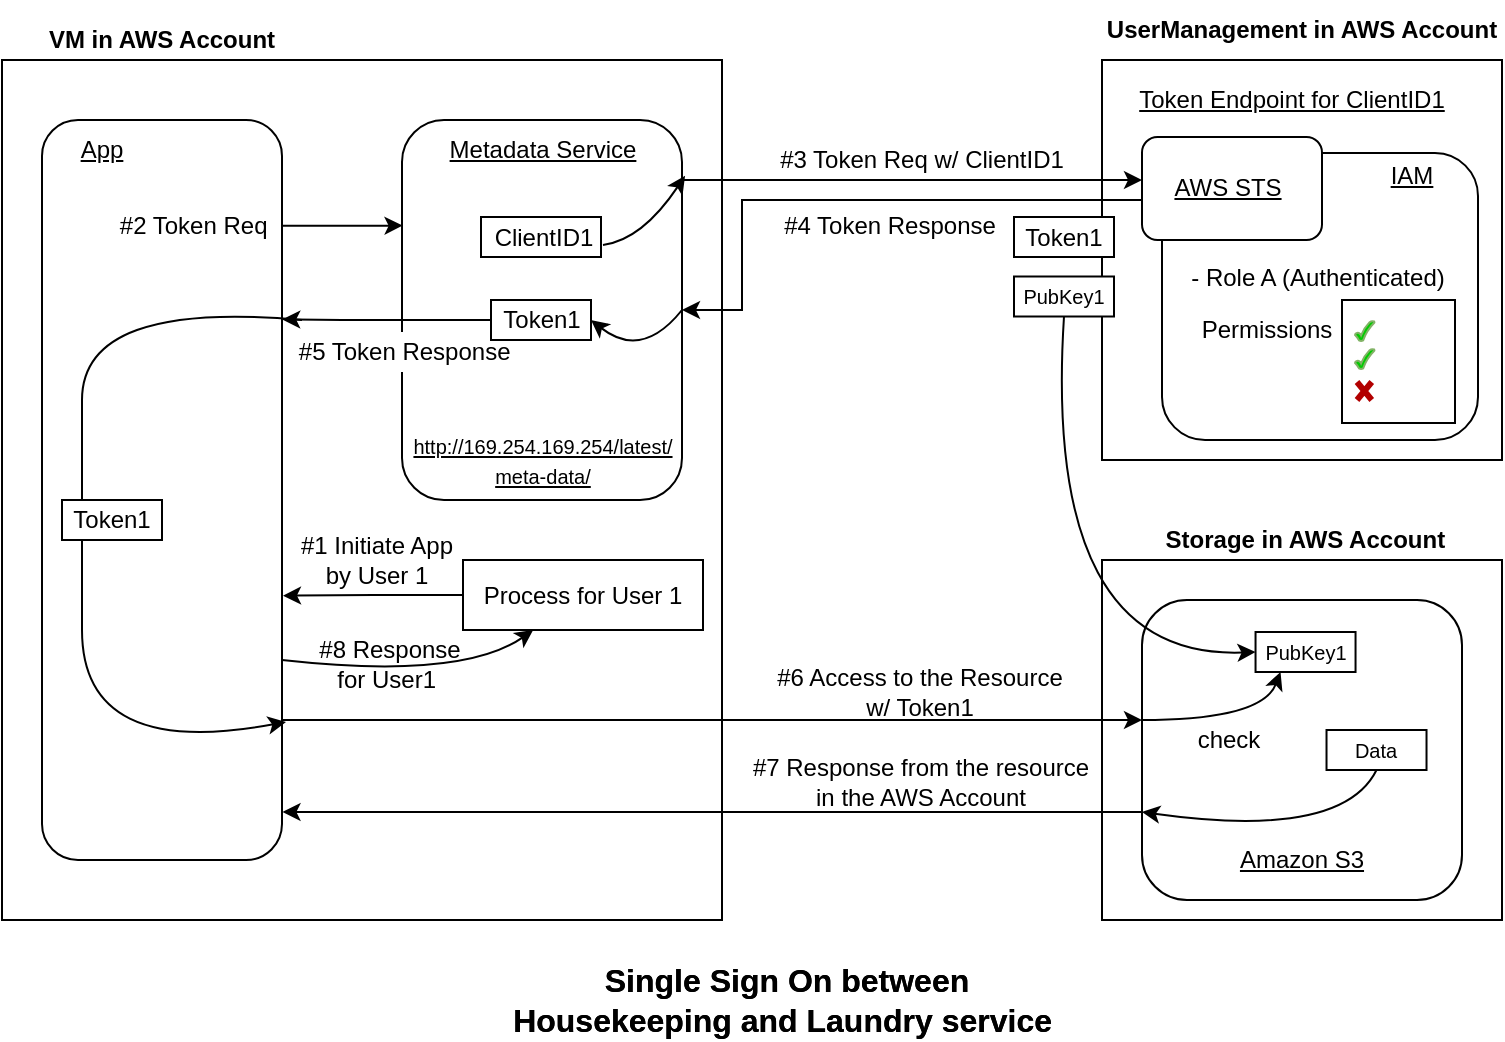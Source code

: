 <mxfile version="22.1.18" type="github">
  <diagram id="--nqma7Hxtt_wLqLNTel" name="Page-1">
    <mxGraphModel dx="1354" dy="607" grid="1" gridSize="10" guides="1" tooltips="1" connect="1" arrows="1" fold="1" page="1" pageScale="1" pageWidth="827" pageHeight="1169" math="0" shadow="0">
      <root>
        <mxCell id="0" />
        <mxCell id="1" parent="0" />
        <mxCell id="2p3ya99PdbGUZq53EWPI-104" value="&lt;font style=&quot;font-size: 16px;&quot;&gt;Single Sign On between &lt;br&gt;Housekeeping and Laundry service&amp;nbsp;&lt;/font&gt;" style="text;html=1;strokeColor=none;fillColor=none;align=center;verticalAlign=middle;whiteSpace=wrap;rounded=0;fontStyle=1;strokeWidth=1;" parent="1" vertex="1">
          <mxGeometry x="280" y="600" width="324.5" height="40" as="geometry" />
        </mxCell>
        <mxCell id="7Hku4VnpBYhlYyxRDQoS-1" value="&lt;font style=&quot;font-size: 16px;&quot;&gt;Single Sign On between &lt;br&gt;Housekeeping and Laundry service&amp;nbsp;&lt;/font&gt;" style="text;html=1;strokeColor=none;fillColor=none;align=center;verticalAlign=middle;whiteSpace=wrap;rounded=0;fontStyle=1;strokeWidth=1;" parent="1" vertex="1">
          <mxGeometry x="280" y="600" width="324.5" height="40" as="geometry" />
        </mxCell>
        <mxCell id="xnxxghSEEJ19CdkDyZbs-1" value="" style="rounded=0;whiteSpace=wrap;html=1;" vertex="1" parent="1">
          <mxGeometry x="50" y="150" width="360" height="430" as="geometry" />
        </mxCell>
        <mxCell id="xnxxghSEEJ19CdkDyZbs-2" style="edgeStyle=orthogonalEdgeStyle;rounded=0;orthogonalLoop=1;jettySize=auto;html=1;exitX=0.996;exitY=0.216;exitDx=0;exitDy=0;exitPerimeter=0;entryX=0.002;entryY=0.42;entryDx=0;entryDy=0;entryPerimeter=0;" edge="1" parent="1">
          <mxGeometry relative="1" as="geometry">
            <mxPoint x="189.52" y="232.92" as="sourcePoint" />
            <mxPoint x="250.28" y="232.8" as="targetPoint" />
            <Array as="points">
              <mxPoint x="240" y="233" />
              <mxPoint x="240" y="233" />
            </Array>
          </mxGeometry>
        </mxCell>
        <mxCell id="xnxxghSEEJ19CdkDyZbs-3" value="" style="rounded=1;whiteSpace=wrap;html=1;" vertex="1" parent="1">
          <mxGeometry x="70" y="180" width="120" height="370" as="geometry" />
        </mxCell>
        <mxCell id="xnxxghSEEJ19CdkDyZbs-4" value="App" style="text;html=1;strokeColor=none;fillColor=none;align=center;verticalAlign=middle;whiteSpace=wrap;rounded=0;fontStyle=4" vertex="1" parent="1">
          <mxGeometry x="80" y="185" width="40" height="20" as="geometry" />
        </mxCell>
        <mxCell id="xnxxghSEEJ19CdkDyZbs-5" value="VM in AWS Account" style="text;html=1;strokeColor=none;fillColor=none;align=center;verticalAlign=middle;whiteSpace=wrap;rounded=0;fontStyle=1" vertex="1" parent="1">
          <mxGeometry x="50" y="130" width="160" height="20" as="geometry" />
        </mxCell>
        <mxCell id="xnxxghSEEJ19CdkDyZbs-6" value="" style="rounded=0;whiteSpace=wrap;html=1;" vertex="1" parent="1">
          <mxGeometry x="600" y="150" width="200" height="200" as="geometry" />
        </mxCell>
        <mxCell id="xnxxghSEEJ19CdkDyZbs-7" value="UserManagement in AWS Account" style="text;html=1;strokeColor=none;fillColor=none;align=center;verticalAlign=middle;whiteSpace=wrap;rounded=0;fontStyle=1" vertex="1" parent="1">
          <mxGeometry x="600" y="120" width="200" height="30" as="geometry" />
        </mxCell>
        <mxCell id="xnxxghSEEJ19CdkDyZbs-8" value="#4 Token Response" style="text;html=1;strokeColor=none;fillColor=none;align=center;verticalAlign=middle;whiteSpace=wrap;rounded=0;" vertex="1" parent="1">
          <mxGeometry x="414" y="223" width="160" height="20" as="geometry" />
        </mxCell>
        <mxCell id="xnxxghSEEJ19CdkDyZbs-9" value="#3 Token Req w/ ClientID1" style="text;html=1;strokeColor=none;fillColor=none;align=center;verticalAlign=middle;whiteSpace=wrap;rounded=0;" vertex="1" parent="1">
          <mxGeometry x="430" y="190" width="160" height="20" as="geometry" />
        </mxCell>
        <mxCell id="xnxxghSEEJ19CdkDyZbs-10" value="" style="endArrow=classic;html=1;rounded=0;entryX=0;entryY=0.25;entryDx=0;entryDy=0;" edge="1" parent="1">
          <mxGeometry width="50" height="50" relative="1" as="geometry">
            <mxPoint x="390" y="210" as="sourcePoint" />
            <mxPoint x="620" y="210" as="targetPoint" />
          </mxGeometry>
        </mxCell>
        <mxCell id="xnxxghSEEJ19CdkDyZbs-11" value="" style="rounded=0;whiteSpace=wrap;html=1;" vertex="1" parent="1">
          <mxGeometry x="600" y="400" width="200" height="180" as="geometry" />
        </mxCell>
        <mxCell id="xnxxghSEEJ19CdkDyZbs-12" value="&amp;nbsp;Storage in AWS Account" style="text;html=1;strokeColor=none;fillColor=none;align=center;verticalAlign=middle;whiteSpace=wrap;rounded=0;fontStyle=1" vertex="1" parent="1">
          <mxGeometry x="605" y="380" width="190" height="20" as="geometry" />
        </mxCell>
        <mxCell id="xnxxghSEEJ19CdkDyZbs-13" value="#6 Access to the Resource&lt;br&gt;w/ Token1" style="text;html=1;strokeColor=none;fillColor=none;align=center;verticalAlign=middle;whiteSpace=wrap;rounded=0;" vertex="1" parent="1">
          <mxGeometry x="429.01" y="451" width="160" height="30" as="geometry" />
        </mxCell>
        <mxCell id="xnxxghSEEJ19CdkDyZbs-14" value="#7 Response from the resource in the AWS Account" style="text;html=1;strokeColor=none;fillColor=none;align=center;verticalAlign=middle;whiteSpace=wrap;rounded=0;" vertex="1" parent="1">
          <mxGeometry x="419.51" y="496" width="179.01" height="30" as="geometry" />
        </mxCell>
        <mxCell id="xnxxghSEEJ19CdkDyZbs-15" value="" style="curved=1;endArrow=classic;html=1;rounded=0;" edge="1" parent="1">
          <mxGeometry width="50" height="50" relative="1" as="geometry">
            <mxPoint x="200" y="280" as="sourcePoint" />
            <mxPoint x="192" y="481" as="targetPoint" />
            <Array as="points">
              <mxPoint x="90" y="270" />
              <mxPoint x="90" y="370" />
              <mxPoint x="90" y="500" />
            </Array>
          </mxGeometry>
        </mxCell>
        <mxCell id="xnxxghSEEJ19CdkDyZbs-16" value="" style="rounded=1;whiteSpace=wrap;html=1;" vertex="1" parent="1">
          <mxGeometry x="620" y="420" width="160" height="150" as="geometry" />
        </mxCell>
        <mxCell id="xnxxghSEEJ19CdkDyZbs-17" value="Amazon S3" style="text;html=1;strokeColor=none;fillColor=none;align=center;verticalAlign=middle;whiteSpace=wrap;rounded=0;fontStyle=4" vertex="1" parent="1">
          <mxGeometry x="620" y="540" width="160" height="20" as="geometry" />
        </mxCell>
        <mxCell id="xnxxghSEEJ19CdkDyZbs-18" style="edgeStyle=orthogonalEdgeStyle;rounded=0;orthogonalLoop=1;jettySize=auto;html=1;endArrow=classic;endFill=1;" edge="1" parent="1">
          <mxGeometry relative="1" as="geometry">
            <mxPoint x="190" y="480" as="sourcePoint" />
            <mxPoint x="620" y="480" as="targetPoint" />
          </mxGeometry>
        </mxCell>
        <mxCell id="xnxxghSEEJ19CdkDyZbs-19" style="edgeStyle=orthogonalEdgeStyle;rounded=0;orthogonalLoop=1;jettySize=auto;html=1;exitX=0;exitY=0.5;exitDx=0;exitDy=0;entryX=1;entryY=0.686;entryDx=0;entryDy=0;entryPerimeter=0;" edge="1" parent="1" source="xnxxghSEEJ19CdkDyZbs-20">
          <mxGeometry relative="1" as="geometry">
            <mxPoint x="190.5" y="417.82" as="targetPoint" />
          </mxGeometry>
        </mxCell>
        <mxCell id="xnxxghSEEJ19CdkDyZbs-20" value="" style="rounded=0;whiteSpace=wrap;html=1;" vertex="1" parent="1">
          <mxGeometry x="280.5" y="400" width="120" height="35" as="geometry" />
        </mxCell>
        <mxCell id="xnxxghSEEJ19CdkDyZbs-21" value="Process for User 1" style="text;html=1;strokeColor=none;fillColor=none;align=center;verticalAlign=middle;whiteSpace=wrap;rounded=0;" vertex="1" parent="1">
          <mxGeometry x="287" y="407.5" width="107" height="20" as="geometry" />
        </mxCell>
        <mxCell id="xnxxghSEEJ19CdkDyZbs-22" value="#1 Initiate App &lt;br&gt;by User 1" style="text;html=1;strokeColor=none;fillColor=none;align=center;verticalAlign=middle;whiteSpace=wrap;rounded=0;" vertex="1" parent="1">
          <mxGeometry x="185" y="380" width="105" height="40" as="geometry" />
        </mxCell>
        <mxCell id="xnxxghSEEJ19CdkDyZbs-23" value="#8 Response for User1&amp;nbsp;" style="text;html=1;strokeColor=none;fillColor=none;align=center;verticalAlign=middle;whiteSpace=wrap;rounded=0;" vertex="1" parent="1">
          <mxGeometry x="199.5" y="432" width="87.5" height="40" as="geometry" />
        </mxCell>
        <mxCell id="xnxxghSEEJ19CdkDyZbs-24" value="" style="curved=1;endArrow=classic;html=1;rounded=0;" edge="1" parent="1" target="xnxxghSEEJ19CdkDyZbs-20">
          <mxGeometry width="50" height="50" relative="1" as="geometry">
            <mxPoint x="190" y="450" as="sourcePoint" />
            <mxPoint x="335" y="436" as="targetPoint" />
            <Array as="points">
              <mxPoint x="280" y="460" />
            </Array>
          </mxGeometry>
        </mxCell>
        <mxCell id="xnxxghSEEJ19CdkDyZbs-25" value="" style="rounded=0;whiteSpace=wrap;html=1;" vertex="1" parent="1">
          <mxGeometry x="676.77" y="436" width="50" height="20" as="geometry" />
        </mxCell>
        <mxCell id="xnxxghSEEJ19CdkDyZbs-26" value="&lt;font style=&quot;font-size: 10px;&quot;&gt;PubKey1&lt;/font&gt;" style="text;html=1;strokeColor=none;fillColor=none;align=center;verticalAlign=middle;whiteSpace=wrap;rounded=0;" vertex="1" parent="1">
          <mxGeometry x="676.77" y="436" width="50" height="20" as="geometry" />
        </mxCell>
        <mxCell id="xnxxghSEEJ19CdkDyZbs-27" value="" style="curved=1;endArrow=classic;html=1;rounded=0;exitX=0.5;exitY=1;exitDx=0;exitDy=0;entryX=0;entryY=0.5;entryDx=0;entryDy=0;" edge="1" parent="1" source="xnxxghSEEJ19CdkDyZbs-62" target="xnxxghSEEJ19CdkDyZbs-26">
          <mxGeometry width="50" height="50" relative="1" as="geometry">
            <mxPoint x="676.76" y="310" as="sourcePoint" />
            <mxPoint x="520" y="360" as="targetPoint" />
            <Array as="points">
              <mxPoint x="570" y="450" />
            </Array>
          </mxGeometry>
        </mxCell>
        <mxCell id="xnxxghSEEJ19CdkDyZbs-28" value="" style="curved=1;endArrow=classic;html=1;rounded=0;entryX=0.25;entryY=1;entryDx=0;entryDy=0;" edge="1" parent="1" target="xnxxghSEEJ19CdkDyZbs-26">
          <mxGeometry width="50" height="50" relative="1" as="geometry">
            <mxPoint x="620" y="480" as="sourcePoint" />
            <mxPoint x="650" y="489" as="targetPoint" />
            <Array as="points">
              <mxPoint x="680" y="480" />
            </Array>
          </mxGeometry>
        </mxCell>
        <mxCell id="xnxxghSEEJ19CdkDyZbs-29" value="" style="curved=1;endArrow=classic;html=1;rounded=0;exitX=0.5;exitY=1;exitDx=0;exitDy=0;" edge="1" parent="1" source="xnxxghSEEJ19CdkDyZbs-46">
          <mxGeometry width="50" height="50" relative="1" as="geometry">
            <mxPoint x="720" y="500" as="sourcePoint" />
            <mxPoint x="620" y="526" as="targetPoint" />
            <Array as="points">
              <mxPoint x="720" y="540" />
            </Array>
          </mxGeometry>
        </mxCell>
        <mxCell id="xnxxghSEEJ19CdkDyZbs-30" value="check" style="text;html=1;strokeColor=none;fillColor=none;align=center;verticalAlign=middle;whiteSpace=wrap;rounded=0;" vertex="1" parent="1">
          <mxGeometry x="636.75" y="478.5" width="52.5" height="23" as="geometry" />
        </mxCell>
        <mxCell id="xnxxghSEEJ19CdkDyZbs-31" value="" style="rounded=1;whiteSpace=wrap;html=1;" vertex="1" parent="1">
          <mxGeometry x="250" y="180" width="140" height="190" as="geometry" />
        </mxCell>
        <mxCell id="xnxxghSEEJ19CdkDyZbs-32" value="Metadata Service" style="text;html=1;strokeColor=none;fillColor=none;align=center;verticalAlign=middle;whiteSpace=wrap;rounded=0;fontStyle=4" vertex="1" parent="1">
          <mxGeometry x="267.5" y="185" width="105" height="20" as="geometry" />
        </mxCell>
        <mxCell id="xnxxghSEEJ19CdkDyZbs-33" value="&lt;font style=&quot;font-size: 10px;&quot;&gt;http://169.254.169.254/latest/&lt;br&gt;meta-data/&lt;/font&gt;" style="text;html=1;strokeColor=none;fillColor=none;align=center;verticalAlign=middle;whiteSpace=wrap;rounded=0;fontStyle=4" vertex="1" parent="1">
          <mxGeometry x="249.5" y="330" width="140.5" height="40" as="geometry" />
        </mxCell>
        <mxCell id="xnxxghSEEJ19CdkDyZbs-34" value="" style="endArrow=classic;html=1;rounded=0;" edge="1" parent="1">
          <mxGeometry width="50" height="50" relative="1" as="geometry">
            <mxPoint x="620" y="526" as="sourcePoint" />
            <mxPoint x="190.25" y="526" as="targetPoint" />
          </mxGeometry>
        </mxCell>
        <mxCell id="xnxxghSEEJ19CdkDyZbs-35" value="" style="rounded=0;whiteSpace=wrap;html=1;" vertex="1" parent="1">
          <mxGeometry x="289.5" y="228.5" width="60" height="20" as="geometry" />
        </mxCell>
        <mxCell id="xnxxghSEEJ19CdkDyZbs-36" value="ClientID1" style="text;html=1;strokeColor=none;fillColor=none;align=center;verticalAlign=middle;whiteSpace=wrap;rounded=0;" vertex="1" parent="1">
          <mxGeometry x="290.5" y="228.5" width="60" height="20" as="geometry" />
        </mxCell>
        <mxCell id="xnxxghSEEJ19CdkDyZbs-37" style="edgeStyle=orthogonalEdgeStyle;rounded=0;orthogonalLoop=1;jettySize=auto;html=1;exitX=0;exitY=0.75;exitDx=0;exitDy=0;entryX=1.001;entryY=0.283;entryDx=0;entryDy=0;entryPerimeter=0;" edge="1" parent="1">
          <mxGeometry relative="1" as="geometry">
            <mxPoint x="294.5" y="280" as="sourcePoint" />
            <mxPoint x="190.12" y="279.71" as="targetPoint" />
            <Array as="points">
              <mxPoint x="220" y="280" />
              <mxPoint x="220" y="280" />
            </Array>
          </mxGeometry>
        </mxCell>
        <mxCell id="xnxxghSEEJ19CdkDyZbs-38" value="" style="curved=1;endArrow=classic;html=1;rounded=0;entryX=1.011;entryY=0.147;entryDx=0;entryDy=0;entryPerimeter=0;" edge="1" parent="1" target="xnxxghSEEJ19CdkDyZbs-31">
          <mxGeometry width="50" height="50" relative="1" as="geometry">
            <mxPoint x="350.5" y="242.5" as="sourcePoint" />
            <mxPoint x="410.5" y="200" as="targetPoint" />
            <Array as="points">
              <mxPoint x="370" y="240" />
            </Array>
          </mxGeometry>
        </mxCell>
        <mxCell id="xnxxghSEEJ19CdkDyZbs-39" value="#2 Token Req&amp;nbsp;" style="text;html=1;strokeColor=none;fillColor=none;align=center;verticalAlign=middle;whiteSpace=wrap;rounded=0;" vertex="1" parent="1">
          <mxGeometry x="105" y="215" width="85" height="36" as="geometry" />
        </mxCell>
        <mxCell id="xnxxghSEEJ19CdkDyZbs-40" value="#5 Token Response&amp;nbsp;" style="text;html=1;strokeColor=none;fillColor=default;align=center;verticalAlign=middle;whiteSpace=wrap;rounded=0;" vertex="1" parent="1">
          <mxGeometry x="192" y="286" width="122" height="20" as="geometry" />
        </mxCell>
        <mxCell id="xnxxghSEEJ19CdkDyZbs-41" value="" style="rounded=0;whiteSpace=wrap;html=1;" vertex="1" parent="1">
          <mxGeometry x="294.5" y="270" width="50" height="20" as="geometry" />
        </mxCell>
        <mxCell id="xnxxghSEEJ19CdkDyZbs-42" value="Token1" style="text;html=1;strokeColor=none;fillColor=none;align=center;verticalAlign=middle;whiteSpace=wrap;rounded=0;" vertex="1" parent="1">
          <mxGeometry x="294.5" y="270" width="50" height="20" as="geometry" />
        </mxCell>
        <mxCell id="xnxxghSEEJ19CdkDyZbs-43" value="" style="curved=1;endArrow=classic;html=1;rounded=0;entryX=1;entryY=0.5;entryDx=0;entryDy=0;exitX=1;exitY=0.5;exitDx=0;exitDy=0;" edge="1" parent="1" source="xnxxghSEEJ19CdkDyZbs-31" target="xnxxghSEEJ19CdkDyZbs-42">
          <mxGeometry width="50" height="50" relative="1" as="geometry">
            <mxPoint x="390" y="290" as="sourcePoint" />
            <mxPoint x="429" y="125" as="targetPoint" />
            <Array as="points">
              <mxPoint x="370" y="300" />
            </Array>
          </mxGeometry>
        </mxCell>
        <mxCell id="xnxxghSEEJ19CdkDyZbs-44" value="" style="rounded=0;whiteSpace=wrap;html=1;" vertex="1" parent="1">
          <mxGeometry x="80" y="370" width="50" height="20" as="geometry" />
        </mxCell>
        <mxCell id="xnxxghSEEJ19CdkDyZbs-45" value="Token1" style="text;html=1;strokeColor=none;fillColor=none;align=center;verticalAlign=middle;whiteSpace=wrap;rounded=0;" vertex="1" parent="1">
          <mxGeometry x="80" y="370" width="50" height="20" as="geometry" />
        </mxCell>
        <mxCell id="xnxxghSEEJ19CdkDyZbs-46" value="&lt;font style=&quot;font-size: 10px;&quot;&gt;Data&lt;/font&gt;" style="text;html=1;align=center;verticalAlign=middle;whiteSpace=wrap;rounded=0;strokeColor=default;" vertex="1" parent="1">
          <mxGeometry x="712.26" y="485" width="50" height="20" as="geometry" />
        </mxCell>
        <mxCell id="xnxxghSEEJ19CdkDyZbs-47" value="" style="rounded=1;whiteSpace=wrap;html=1;" vertex="1" parent="1">
          <mxGeometry x="630" y="196.5" width="158" height="143.5" as="geometry" />
        </mxCell>
        <mxCell id="xnxxghSEEJ19CdkDyZbs-48" value="IAM" style="text;html=1;strokeColor=none;fillColor=none;align=center;verticalAlign=middle;whiteSpace=wrap;rounded=0;fontStyle=4" vertex="1" parent="1">
          <mxGeometry x="726.77" y="200" width="56" height="15" as="geometry" />
        </mxCell>
        <mxCell id="xnxxghSEEJ19CdkDyZbs-49" value="Permissions" style="text;html=1;strokeColor=none;fillColor=none;align=center;verticalAlign=middle;whiteSpace=wrap;rounded=0;" vertex="1" parent="1">
          <mxGeometry x="643.5" y="270" width="76.5" height="30" as="geometry" />
        </mxCell>
        <mxCell id="xnxxghSEEJ19CdkDyZbs-50" value="" style="group" vertex="1" connectable="0" parent="1">
          <mxGeometry x="720" y="270" width="56.5" height="61.5" as="geometry" />
        </mxCell>
        <mxCell id="xnxxghSEEJ19CdkDyZbs-51" value="" style="rounded=0;whiteSpace=wrap;html=1;" vertex="1" parent="xnxxghSEEJ19CdkDyZbs-50">
          <mxGeometry width="56.5" height="61.5" as="geometry" />
        </mxCell>
        <mxCell id="xnxxghSEEJ19CdkDyZbs-52" value="" style="shape=umlDestroy;whiteSpace=wrap;html=1;strokeWidth=3;fillColor=#e51400;strokeColor=#B20000;fontColor=#ffffff;" vertex="1" parent="xnxxghSEEJ19CdkDyZbs-50">
          <mxGeometry x="7.5" y="41" width="7.38" height="9" as="geometry" />
        </mxCell>
        <mxCell id="xnxxghSEEJ19CdkDyZbs-53" value="" style="verticalLabelPosition=bottom;verticalAlign=top;html=1;shape=mxgraph.basic.tick;fillColor=#00CC00;strokeColor=#82b366;" vertex="1" parent="xnxxghSEEJ19CdkDyZbs-50">
          <mxGeometry x="6.5" y="10.5" width="9.75" height="10" as="geometry" />
        </mxCell>
        <mxCell id="xnxxghSEEJ19CdkDyZbs-54" value="" style="verticalLabelPosition=bottom;verticalAlign=top;html=1;shape=mxgraph.basic.tick;fillColor=#00CC00;strokeColor=#82b366;" vertex="1" parent="xnxxghSEEJ19CdkDyZbs-50">
          <mxGeometry x="6.5" y="24.5" width="9.75" height="10" as="geometry" />
        </mxCell>
        <mxCell id="xnxxghSEEJ19CdkDyZbs-55" value="- Role A (Authenticated)" style="text;html=1;strokeColor=none;fillColor=none;align=center;verticalAlign=middle;whiteSpace=wrap;rounded=0;" vertex="1" parent="1">
          <mxGeometry x="634.5" y="248.5" width="145.5" height="20" as="geometry" />
        </mxCell>
        <mxCell id="xnxxghSEEJ19CdkDyZbs-56" value="" style="rounded=1;whiteSpace=wrap;html=1;" vertex="1" parent="1">
          <mxGeometry x="620" y="188.5" width="90" height="51.5" as="geometry" />
        </mxCell>
        <mxCell id="xnxxghSEEJ19CdkDyZbs-57" value="AWS STS" style="text;html=1;strokeColor=none;fillColor=none;align=center;verticalAlign=middle;whiteSpace=wrap;rounded=0;fontStyle=4" vertex="1" parent="1">
          <mxGeometry x="633" y="206.75" width="60" height="15" as="geometry" />
        </mxCell>
        <mxCell id="xnxxghSEEJ19CdkDyZbs-58" value="Token Endpoint for ClientID1" style="text;html=1;strokeColor=none;fillColor=none;align=center;verticalAlign=middle;whiteSpace=wrap;rounded=0;fontStyle=4" vertex="1" parent="1">
          <mxGeometry x="600" y="155" width="190" height="30" as="geometry" />
        </mxCell>
        <mxCell id="xnxxghSEEJ19CdkDyZbs-59" value="" style="rounded=0;whiteSpace=wrap;html=1;" vertex="1" parent="1">
          <mxGeometry x="556" y="228.5" width="50" height="20" as="geometry" />
        </mxCell>
        <mxCell id="xnxxghSEEJ19CdkDyZbs-60" value="Token1" style="text;html=1;strokeColor=none;fillColor=none;align=center;verticalAlign=middle;whiteSpace=wrap;rounded=0;" vertex="1" parent="1">
          <mxGeometry x="556" y="228.5" width="50" height="20" as="geometry" />
        </mxCell>
        <mxCell id="xnxxghSEEJ19CdkDyZbs-61" value="" style="rounded=0;whiteSpace=wrap;html=1;" vertex="1" parent="1">
          <mxGeometry x="556" y="258.25" width="50" height="20" as="geometry" />
        </mxCell>
        <mxCell id="xnxxghSEEJ19CdkDyZbs-62" value="&lt;font style=&quot;font-size: 10px;&quot;&gt;PubKey1&lt;/font&gt;" style="text;html=1;strokeColor=none;fillColor=none;align=center;verticalAlign=middle;whiteSpace=wrap;rounded=0;" vertex="1" parent="1">
          <mxGeometry x="556" y="258.25" width="50" height="20" as="geometry" />
        </mxCell>
        <mxCell id="xnxxghSEEJ19CdkDyZbs-63" style="edgeStyle=orthogonalEdgeStyle;rounded=0;orthogonalLoop=1;jettySize=auto;html=1;exitX=0;exitY=0.75;exitDx=0;exitDy=0;entryX=1;entryY=0.5;entryDx=0;entryDy=0;" edge="1" parent="1" source="xnxxghSEEJ19CdkDyZbs-56" target="xnxxghSEEJ19CdkDyZbs-31">
          <mxGeometry relative="1" as="geometry">
            <Array as="points">
              <mxPoint x="620" y="220" />
              <mxPoint x="420" y="220" />
              <mxPoint x="420" y="275" />
            </Array>
          </mxGeometry>
        </mxCell>
      </root>
    </mxGraphModel>
  </diagram>
</mxfile>
